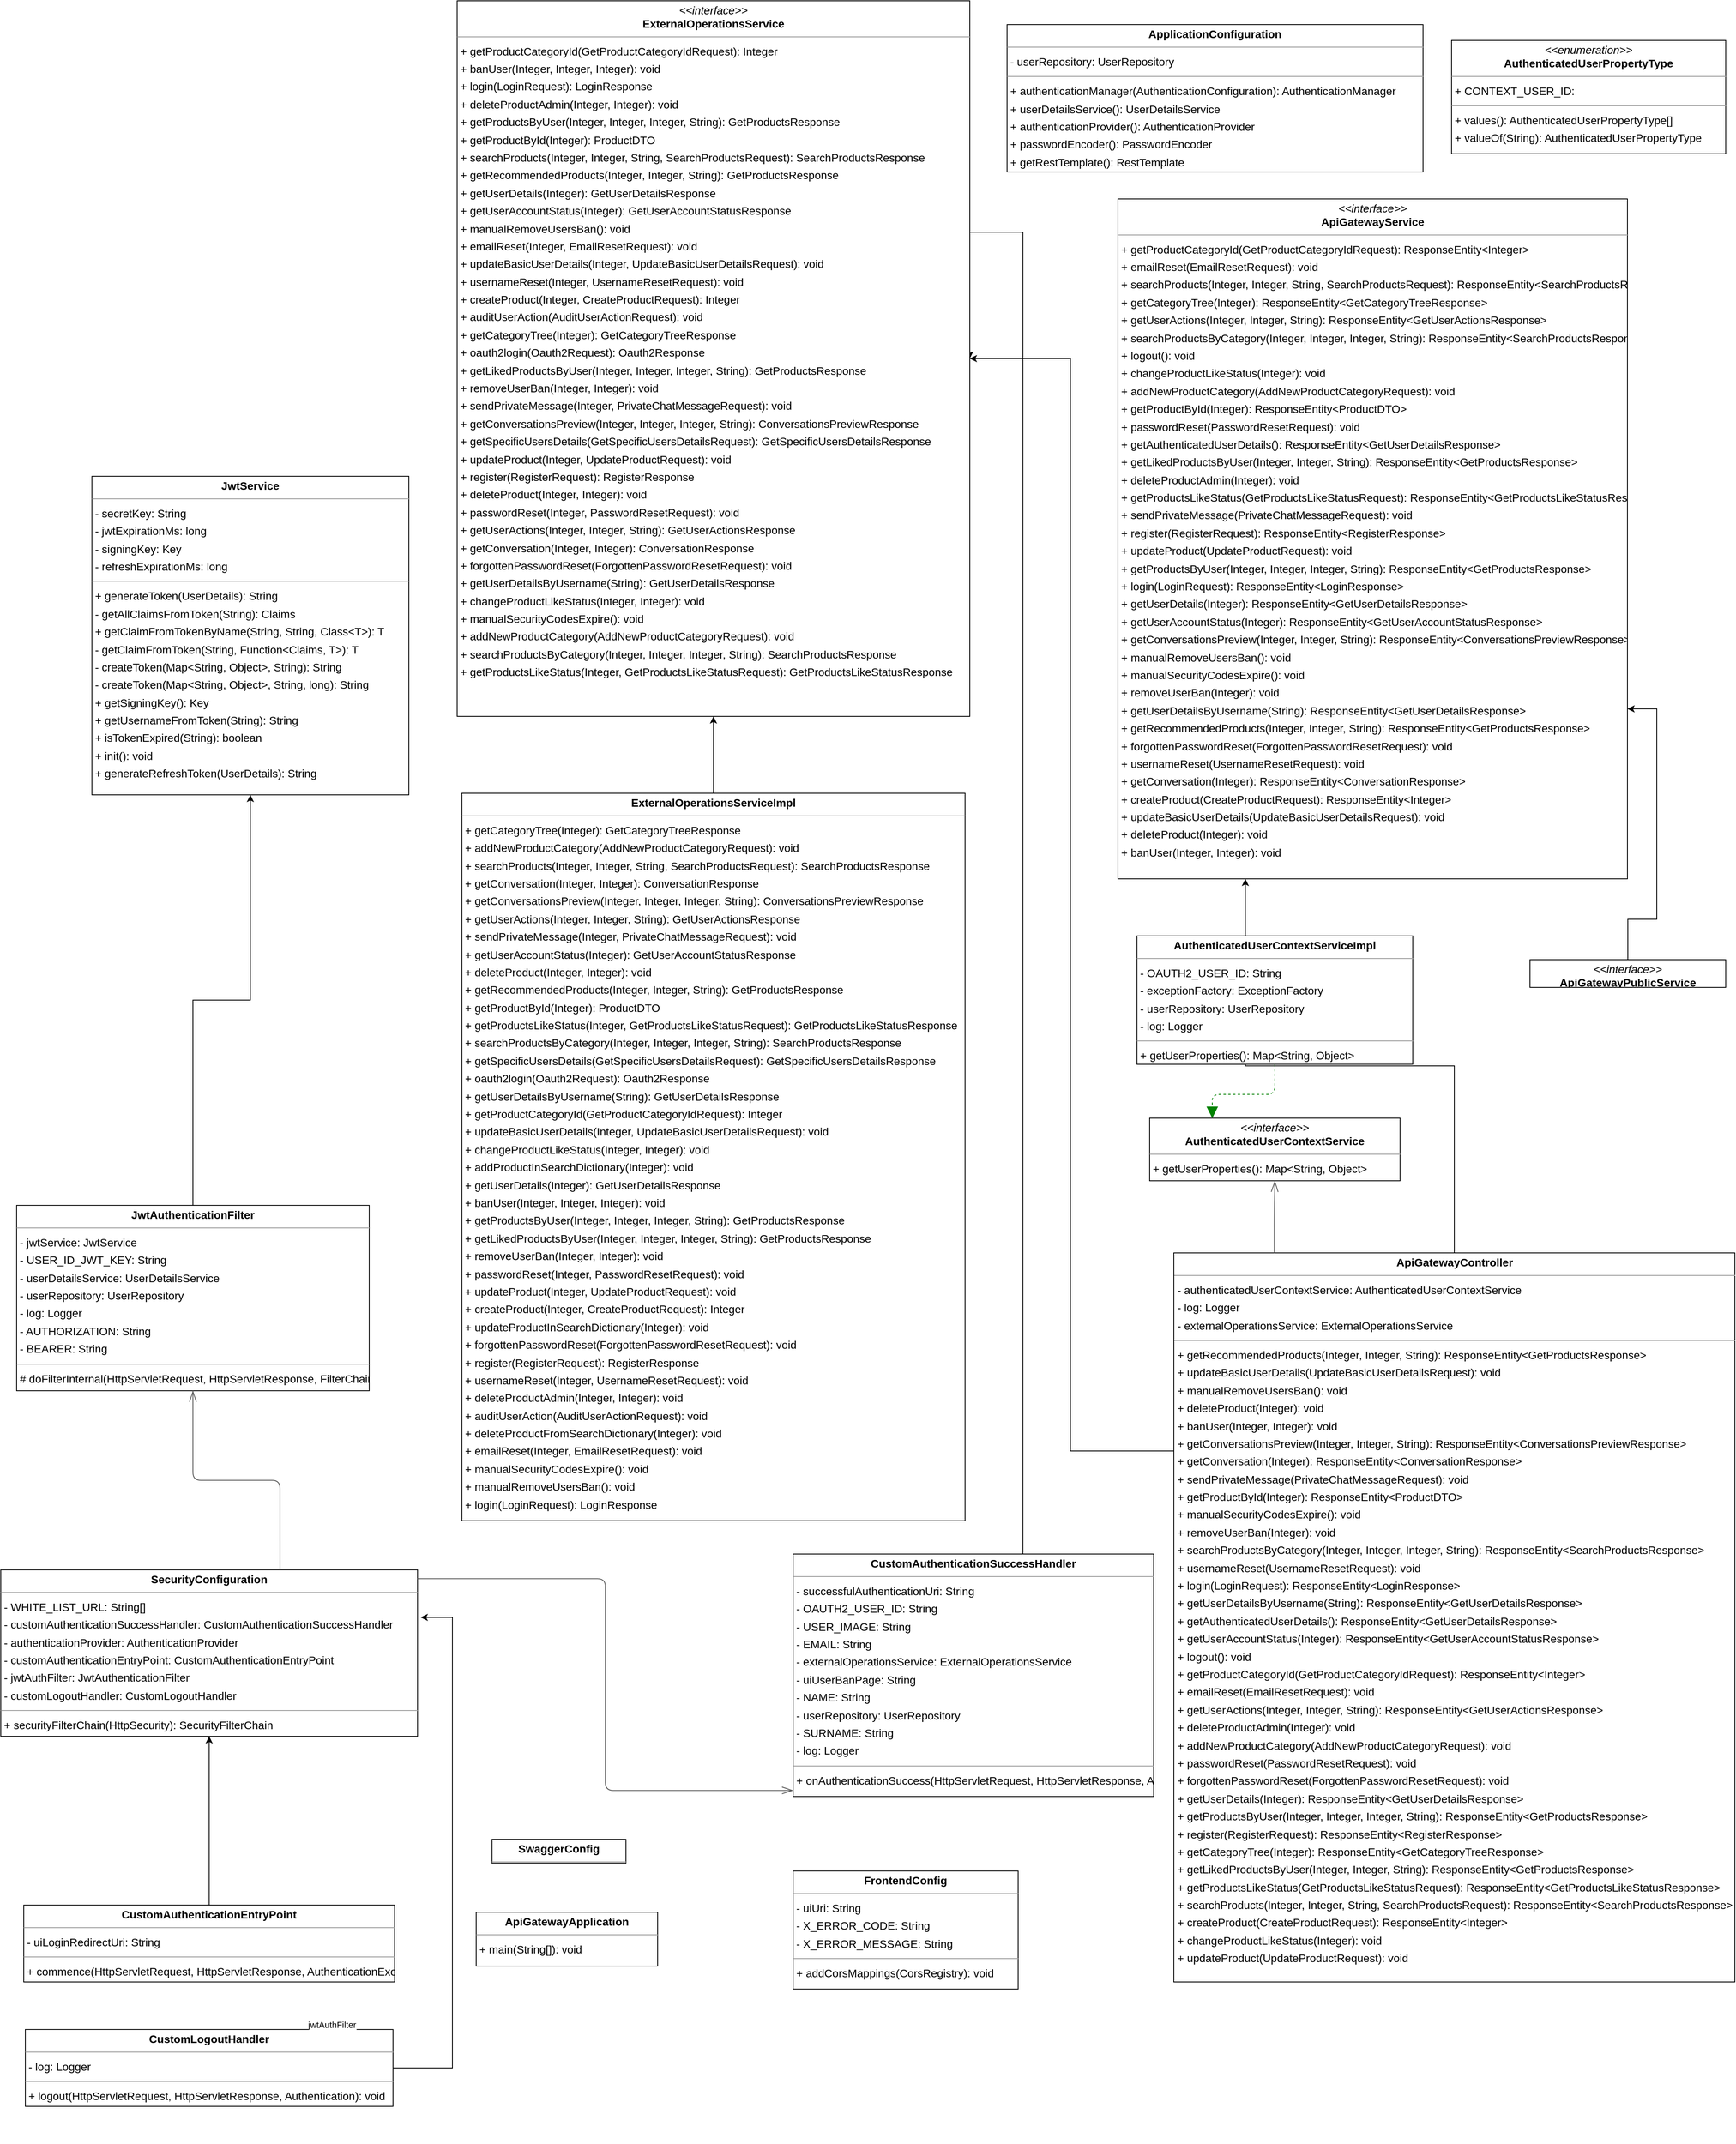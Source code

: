 <mxfile version="24.5.4" type="device">
  <diagram id="2chfn8bRImfI61WlL0k3" name="Page-1">
    <mxGraphModel dx="6136" dy="2744" grid="1" gridSize="10" guides="1" tooltips="1" connect="1" arrows="1" fold="1" page="0" pageScale="1" pageWidth="850" pageHeight="1100" background="none" math="0" shadow="0">
      <root>
        <mxCell id="0" />
        <mxCell id="1" parent="0" />
        <mxCell id="node2" value="&lt;p style=&quot;margin:0px;margin-top:4px;text-align:center;&quot;&gt;&lt;b&gt;ApiGatewayApplication&lt;/b&gt;&lt;/p&gt;&lt;hr size=&quot;1&quot;/&gt;&lt;p style=&quot;margin:0 0 0 4px;line-height:1.6;&quot;&gt;+ main(String[]): void&lt;/p&gt;" style="verticalAlign=top;align=left;overflow=fill;fontSize=14;fontFamily=Helvetica;html=1;rounded=0;shadow=0;comic=0;labelBackgroundColor=none;strokeWidth=1;" parent="1" vertex="1">
          <mxGeometry x="450" y="3002" width="229" height="68" as="geometry" />
        </mxCell>
        <mxCell id="dCIeNN29RQ3_K1Udhdl_-12" style="edgeStyle=orthogonalEdgeStyle;rounded=0;orthogonalLoop=1;jettySize=auto;html=1;entryX=0.25;entryY=1;entryDx=0;entryDy=0;" parent="1" source="node9" target="node7" edge="1">
          <mxGeometry relative="1" as="geometry" />
        </mxCell>
        <mxCell id="dCIeNN29RQ3_K1Udhdl_-15" style="edgeStyle=orthogonalEdgeStyle;rounded=0;orthogonalLoop=1;jettySize=auto;html=1;exitX=0;exitY=0.25;exitDx=0;exitDy=0;entryX=1;entryY=0.5;entryDx=0;entryDy=0;" parent="1" source="node9" target="node13" edge="1">
          <mxGeometry relative="1" as="geometry">
            <Array as="points">
              <mxPoint x="1200" y="2420" />
              <mxPoint x="1200" y="1042" />
            </Array>
          </mxGeometry>
        </mxCell>
        <mxCell id="node9" value="&lt;p style=&quot;margin:0px;margin-top:4px;text-align:center;&quot;&gt;&lt;b&gt;ApiGatewayController&lt;/b&gt;&lt;/p&gt;&lt;hr size=&quot;1&quot;/&gt;&lt;p style=&quot;margin:0 0 0 4px;line-height:1.6;&quot;&gt;- authenticatedUserContextService: AuthenticatedUserContextService&lt;br/&gt;- log: Logger&lt;br/&gt;- externalOperationsService: ExternalOperationsService&lt;/p&gt;&lt;hr size=&quot;1&quot;/&gt;&lt;p style=&quot;margin:0 0 0 4px;line-height:1.6;&quot;&gt;+ getRecommendedProducts(Integer, Integer, String): ResponseEntity&amp;lt;GetProductsResponse&amp;gt;&lt;br/&gt;+ updateBasicUserDetails(UpdateBasicUserDetailsRequest): void&lt;br/&gt;+ manualRemoveUsersBan(): void&lt;br/&gt;+ deleteProduct(Integer): void&lt;br/&gt;+ banUser(Integer, Integer): void&lt;br/&gt;+ getConversationsPreview(Integer, Integer, String): ResponseEntity&amp;lt;ConversationsPreviewResponse&amp;gt;&lt;br/&gt;+ getConversation(Integer): ResponseEntity&amp;lt;ConversationResponse&amp;gt;&lt;br/&gt;+ sendPrivateMessage(PrivateChatMessageRequest): void&lt;br/&gt;+ getProductById(Integer): ResponseEntity&amp;lt;ProductDTO&amp;gt;&lt;br/&gt;+ manualSecurityCodesExpire(): void&lt;br/&gt;+ removeUserBan(Integer): void&lt;br/&gt;+ searchProductsByCategory(Integer, Integer, Integer, String): ResponseEntity&amp;lt;SearchProductsResponse&amp;gt;&lt;br/&gt;+ usernameReset(UsernameResetRequest): void&lt;br/&gt;+ login(LoginRequest): ResponseEntity&amp;lt;LoginResponse&amp;gt;&lt;br/&gt;+ getUserDetailsByUsername(String): ResponseEntity&amp;lt;GetUserDetailsResponse&amp;gt;&lt;br/&gt;+ getAuthenticatedUserDetails(): ResponseEntity&amp;lt;GetUserDetailsResponse&amp;gt;&lt;br/&gt;+ getUserAccountStatus(Integer): ResponseEntity&amp;lt;GetUserAccountStatusResponse&amp;gt;&lt;br/&gt;+ logout(): void&lt;br/&gt;+ getProductCategoryId(GetProductCategoryIdRequest): ResponseEntity&amp;lt;Integer&amp;gt;&lt;br/&gt;+ emailReset(EmailResetRequest): void&lt;br/&gt;+ getUserActions(Integer, Integer, String): ResponseEntity&amp;lt;GetUserActionsResponse&amp;gt;&lt;br/&gt;+ deleteProductAdmin(Integer): void&lt;br/&gt;+ addNewProductCategory(AddNewProductCategoryRequest): void&lt;br/&gt;+ passwordReset(PasswordResetRequest): void&lt;br/&gt;+ forgottenPasswordReset(ForgottenPasswordResetRequest): void&lt;br/&gt;+ getUserDetails(Integer): ResponseEntity&amp;lt;GetUserDetailsResponse&amp;gt;&lt;br/&gt;+ getProductsByUser(Integer, Integer, Integer, String): ResponseEntity&amp;lt;GetProductsResponse&amp;gt;&lt;br/&gt;+ register(RegisterRequest): ResponseEntity&amp;lt;RegisterResponse&amp;gt;&lt;br/&gt;+ getCategoryTree(Integer): ResponseEntity&amp;lt;GetCategoryTreeResponse&amp;gt;&lt;br/&gt;+ getLikedProductsByUser(Integer, Integer, String): ResponseEntity&amp;lt;GetProductsResponse&amp;gt;&lt;br/&gt;+ getProductsLikeStatus(GetProductsLikeStatusRequest): ResponseEntity&amp;lt;GetProductsLikeStatusResponse&amp;gt;&lt;br/&gt;+ searchProducts(Integer, Integer, String, SearchProductsRequest): ResponseEntity&amp;lt;SearchProductsResponse&amp;gt;&lt;br/&gt;+ createProduct(CreateProductRequest): ResponseEntity&amp;lt;Integer&amp;gt;&lt;br/&gt;+ changeProductLikeStatus(Integer): void&lt;br/&gt;+ updateProduct(UpdateProductRequest): void&lt;/p&gt;" style="verticalAlign=top;align=left;overflow=fill;fontSize=14;fontFamily=Helvetica;html=1;rounded=0;shadow=0;comic=0;labelBackgroundColor=none;strokeWidth=1;" parent="1" vertex="1">
          <mxGeometry x="1330.5" y="2170" width="708" height="920" as="geometry" />
        </mxCell>
        <mxCell id="dCIeNN29RQ3_K1Udhdl_-16" style="edgeStyle=orthogonalEdgeStyle;rounded=0;orthogonalLoop=1;jettySize=auto;html=1;entryX=1;entryY=0.75;entryDx=0;entryDy=0;" parent="1" source="node5" target="node7" edge="1">
          <mxGeometry relative="1" as="geometry">
            <Array as="points">
              <mxPoint x="1904" y="1749" />
              <mxPoint x="1940" y="1749" />
              <mxPoint x="1940" y="1484" />
            </Array>
          </mxGeometry>
        </mxCell>
        <mxCell id="node5" value="&lt;p style=&quot;margin:0px;margin-top:4px;text-align:center;&quot;&gt;&lt;i&gt;&amp;lt;&amp;lt;interface&amp;gt;&amp;gt;&lt;/i&gt;&lt;br/&gt;&lt;b&gt;ApiGatewayPublicService&lt;/b&gt;&lt;/p&gt;&lt;hr size=&quot;1&quot;/&gt;" style="verticalAlign=top;align=left;overflow=fill;fontSize=14;fontFamily=Helvetica;html=1;rounded=0;shadow=0;comic=0;labelBackgroundColor=none;strokeWidth=1;" parent="1" vertex="1">
          <mxGeometry x="1780" y="1800" width="247" height="35" as="geometry" />
        </mxCell>
        <mxCell id="node7" value="&lt;p style=&quot;margin:0px;margin-top:4px;text-align:center;&quot;&gt;&lt;i&gt;&amp;lt;&amp;lt;interface&amp;gt;&amp;gt;&lt;/i&gt;&lt;br&gt;&lt;b&gt;ApiGatewayService&lt;/b&gt;&lt;/p&gt;&lt;hr size=&quot;1&quot;&gt;&lt;p style=&quot;margin:0 0 0 4px;line-height:1.6;&quot;&gt;+ getProductCategoryId(GetProductCategoryIdRequest): ResponseEntity&amp;lt;Integer&amp;gt;&lt;br&gt;+ emailReset(EmailResetRequest): void&lt;br&gt;+ searchProducts(Integer, Integer, String, SearchProductsRequest): ResponseEntity&amp;lt;SearchProductsResponse&amp;gt;&lt;br&gt;+ getCategoryTree(Integer): ResponseEntity&amp;lt;GetCategoryTreeResponse&amp;gt;&lt;br&gt;+ getUserActions(Integer, Integer, String): ResponseEntity&amp;lt;GetUserActionsResponse&amp;gt;&lt;br&gt;+ searchProductsByCategory(Integer, Integer, Integer, String): ResponseEntity&amp;lt;SearchProductsResponse&amp;gt;&lt;br&gt;+ logout(): void&lt;br&gt;+ changeProductLikeStatus(Integer): void&lt;br&gt;+ addNewProductCategory(AddNewProductCategoryRequest): void&lt;br&gt;+ getProductById(Integer): ResponseEntity&amp;lt;ProductDTO&amp;gt;&lt;br&gt;+ passwordReset(PasswordResetRequest): void&lt;br&gt;+ getAuthenticatedUserDetails(): ResponseEntity&amp;lt;GetUserDetailsResponse&amp;gt;&lt;br&gt;+ getLikedProductsByUser(Integer, Integer, String): ResponseEntity&amp;lt;GetProductsResponse&amp;gt;&lt;br&gt;+ deleteProductAdmin(Integer): void&lt;br&gt;+ getProductsLikeStatus(GetProductsLikeStatusRequest): ResponseEntity&amp;lt;GetProductsLikeStatusResponse&amp;gt;&lt;br&gt;+ sendPrivateMessage(PrivateChatMessageRequest): void&lt;br&gt;+ register(RegisterRequest): ResponseEntity&amp;lt;RegisterResponse&amp;gt;&lt;br&gt;+ updateProduct(UpdateProductRequest): void&lt;br&gt;+ getProductsByUser(Integer, Integer, Integer, String): ResponseEntity&amp;lt;GetProductsResponse&amp;gt;&lt;br&gt;+ login(LoginRequest): ResponseEntity&amp;lt;LoginResponse&amp;gt;&lt;br&gt;+ getUserDetails(Integer): ResponseEntity&amp;lt;GetUserDetailsResponse&amp;gt;&lt;br&gt;+ getUserAccountStatus(Integer): ResponseEntity&amp;lt;GetUserAccountStatusResponse&amp;gt;&lt;br&gt;+ getConversationsPreview(Integer, Integer, String): ResponseEntity&amp;lt;ConversationsPreviewResponse&amp;gt;&lt;br&gt;+ manualRemoveUsersBan(): void&lt;br&gt;+ manualSecurityCodesExpire(): void&lt;br&gt;+ removeUserBan(Integer): void&lt;br&gt;+ getUserDetailsByUsername(String): ResponseEntity&amp;lt;GetUserDetailsResponse&amp;gt;&lt;br&gt;+ getRecommendedProducts(Integer, Integer, String): ResponseEntity&amp;lt;GetProductsResponse&amp;gt;&lt;br&gt;+ forgottenPasswordReset(ForgottenPasswordResetRequest): void&lt;br&gt;+ usernameReset(UsernameResetRequest): void&lt;br&gt;+ getConversation(Integer): ResponseEntity&amp;lt;ConversationResponse&amp;gt;&lt;br&gt;+ createProduct(CreateProductRequest): ResponseEntity&amp;lt;Integer&amp;gt;&lt;br&gt;+ updateBasicUserDetails(UpdateBasicUserDetailsRequest): void&lt;br&gt;+ deleteProduct(Integer): void&lt;br&gt;+ banUser(Integer, Integer): void&lt;/p&gt;" style="verticalAlign=top;align=left;overflow=fill;fontSize=14;fontFamily=Helvetica;html=1;rounded=0;shadow=0;comic=0;labelBackgroundColor=none;strokeWidth=1;" parent="1" vertex="1">
          <mxGeometry x="1260" y="840" width="643" height="858" as="geometry" />
        </mxCell>
        <mxCell id="node16" value="&lt;p style=&quot;margin:0px;margin-top:4px;text-align:center;&quot;&gt;&lt;b&gt;ApplicationConfiguration&lt;/b&gt;&lt;/p&gt;&lt;hr size=&quot;1&quot;/&gt;&lt;p style=&quot;margin:0 0 0 4px;line-height:1.6;&quot;&gt;- userRepository: UserRepository&lt;/p&gt;&lt;hr size=&quot;1&quot;/&gt;&lt;p style=&quot;margin:0 0 0 4px;line-height:1.6;&quot;&gt;+ authenticationManager(AuthenticationConfiguration): AuthenticationManager&lt;br/&gt;+ userDetailsService(): UserDetailsService&lt;br/&gt;+ authenticationProvider(): AuthenticationProvider&lt;br/&gt;+ passwordEncoder(): PasswordEncoder&lt;br/&gt;+ getRestTemplate(): RestTemplate&lt;/p&gt;" style="verticalAlign=top;align=left;overflow=fill;fontSize=14;fontFamily=Helvetica;html=1;rounded=0;shadow=0;comic=0;labelBackgroundColor=none;strokeWidth=1;" parent="1" vertex="1">
          <mxGeometry x="1120" y="620" width="525" height="186" as="geometry" />
        </mxCell>
        <mxCell id="node8" value="&lt;p style=&quot;margin:0px;margin-top:4px;text-align:center;&quot;&gt;&lt;i&gt;&amp;lt;&amp;lt;interface&amp;gt;&amp;gt;&lt;/i&gt;&lt;br/&gt;&lt;b&gt;AuthenticatedUserContextService&lt;/b&gt;&lt;/p&gt;&lt;hr size=&quot;1&quot;/&gt;&lt;p style=&quot;margin:0 0 0 4px;line-height:1.6;&quot;&gt;+ getUserProperties(): Map&amp;lt;String, Object&amp;gt;&lt;/p&gt;" style="verticalAlign=top;align=left;overflow=fill;fontSize=14;fontFamily=Helvetica;html=1;rounded=0;shadow=0;comic=0;labelBackgroundColor=none;strokeWidth=1;" parent="1" vertex="1">
          <mxGeometry x="1300" y="2000" width="316" height="79" as="geometry" />
        </mxCell>
        <mxCell id="node17" value="&lt;p style=&quot;margin:0px;margin-top:4px;text-align:center;&quot;&gt;&lt;b&gt;AuthenticatedUserContextServiceImpl&lt;/b&gt;&lt;/p&gt;&lt;hr size=&quot;1&quot;/&gt;&lt;p style=&quot;margin:0 0 0 4px;line-height:1.6;&quot;&gt;- OAUTH2_USER_ID: String&lt;br/&gt;- exceptionFactory: ExceptionFactory&lt;br/&gt;- userRepository: UserRepository&lt;br/&gt;- log: Logger&lt;/p&gt;&lt;hr size=&quot;1&quot;/&gt;&lt;p style=&quot;margin:0 0 0 4px;line-height:1.6;&quot;&gt;+ getUserProperties(): Map&amp;lt;String, Object&amp;gt;&lt;/p&gt;" style="verticalAlign=top;align=left;overflow=fill;fontSize=14;fontFamily=Helvetica;html=1;rounded=0;shadow=0;comic=0;labelBackgroundColor=none;strokeWidth=1;" parent="1" vertex="1">
          <mxGeometry x="1284" y="1770" width="348" height="162" as="geometry" />
        </mxCell>
        <mxCell id="node15" value="&lt;p style=&quot;margin:0px;margin-top:4px;text-align:center;&quot;&gt;&lt;i&gt;&amp;lt;&amp;lt;enumeration&amp;gt;&amp;gt;&lt;/i&gt;&lt;br/&gt;&lt;b&gt;AuthenticatedUserPropertyType&lt;/b&gt;&lt;/p&gt;&lt;hr size=&quot;1&quot;/&gt;&lt;p style=&quot;margin:0 0 0 4px;line-height:1.6;&quot;&gt;+ CONTEXT_USER_ID: &lt;/p&gt;&lt;hr size=&quot;1&quot;/&gt;&lt;p style=&quot;margin:0 0 0 4px;line-height:1.6;&quot;&gt;+ values(): AuthenticatedUserPropertyType[]&lt;br/&gt;+ valueOf(String): AuthenticatedUserPropertyType&lt;/p&gt;" style="verticalAlign=top;align=left;overflow=fill;fontSize=14;fontFamily=Helvetica;html=1;rounded=0;shadow=0;comic=0;labelBackgroundColor=none;strokeWidth=1;" parent="1" vertex="1">
          <mxGeometry x="1681" y="640" width="346" height="143" as="geometry" />
        </mxCell>
        <mxCell id="dCIeNN29RQ3_K1Udhdl_-5" style="edgeStyle=orthogonalEdgeStyle;rounded=0;orthogonalLoop=1;jettySize=auto;html=1;" parent="1" source="node12" target="node6" edge="1">
          <mxGeometry relative="1" as="geometry" />
        </mxCell>
        <mxCell id="node12" value="&lt;p style=&quot;margin:0px;margin-top:4px;text-align:center;&quot;&gt;&lt;b&gt;CustomAuthenticationEntryPoint&lt;/b&gt;&lt;/p&gt;&lt;hr size=&quot;1&quot;/&gt;&lt;p style=&quot;margin:0 0 0 4px;line-height:1.6;&quot;&gt;- uiLoginRedirectUri: String&lt;/p&gt;&lt;hr size=&quot;1&quot;/&gt;&lt;p style=&quot;margin:0 0 0 4px;line-height:1.6;&quot;&gt;+ commence(HttpServletRequest, HttpServletResponse, AuthenticationException): void&lt;/p&gt;" style="verticalAlign=top;align=left;overflow=fill;fontSize=14;fontFamily=Helvetica;html=1;rounded=0;shadow=0;comic=0;labelBackgroundColor=none;strokeWidth=1;" parent="1" vertex="1">
          <mxGeometry x="-121" y="2993" width="468" height="97" as="geometry" />
        </mxCell>
        <mxCell id="dCIeNN29RQ3_K1Udhdl_-10" style="edgeStyle=orthogonalEdgeStyle;rounded=0;orthogonalLoop=1;jettySize=auto;html=1;entryX=1;entryY=0.5;entryDx=0;entryDy=0;" parent="1" source="node3" target="node13" edge="1">
          <mxGeometry relative="1" as="geometry">
            <Array as="points">
              <mxPoint x="1140" y="882" />
            </Array>
          </mxGeometry>
        </mxCell>
        <mxCell id="node3" value="&lt;p style=&quot;margin:0px;margin-top:4px;text-align:center;&quot;&gt;&lt;b&gt;CustomAuthenticationSuccessHandler&lt;/b&gt;&lt;/p&gt;&lt;hr size=&quot;1&quot;/&gt;&lt;p style=&quot;margin:0 0 0 4px;line-height:1.6;&quot;&gt;- successfulAuthenticationUri: String&lt;br/&gt;- OAUTH2_USER_ID: String&lt;br/&gt;- USER_IMAGE: String&lt;br/&gt;- EMAIL: String&lt;br/&gt;- externalOperationsService: ExternalOperationsService&lt;br/&gt;- uiUserBanPage: String&lt;br/&gt;- NAME: String&lt;br/&gt;- userRepository: UserRepository&lt;br/&gt;- SURNAME: String&lt;br/&gt;- log: Logger&lt;/p&gt;&lt;hr size=&quot;1&quot;/&gt;&lt;p style=&quot;margin:0 0 0 4px;line-height:1.6;&quot;&gt;+ onAuthenticationSuccess(HttpServletRequest, HttpServletResponse, Authentication): void&lt;/p&gt;" style="verticalAlign=top;align=left;overflow=fill;fontSize=14;fontFamily=Helvetica;html=1;rounded=0;shadow=0;comic=0;labelBackgroundColor=none;strokeWidth=1;" parent="1" vertex="1">
          <mxGeometry x="850" y="2550" width="455" height="306" as="geometry" />
        </mxCell>
        <mxCell id="dCIeNN29RQ3_K1Udhdl_-8" style="edgeStyle=orthogonalEdgeStyle;rounded=0;orthogonalLoop=1;jettySize=auto;html=1;" parent="1" source="node10" edge="1">
          <mxGeometry relative="1" as="geometry">
            <mxPoint x="380" y="2630" as="targetPoint" />
            <Array as="points">
              <mxPoint x="420" y="3199" />
              <mxPoint x="420" y="2630" />
            </Array>
          </mxGeometry>
        </mxCell>
        <mxCell id="node10" value="&lt;p style=&quot;margin:0px;margin-top:4px;text-align:center;&quot;&gt;&lt;b&gt;CustomLogoutHandler&lt;/b&gt;&lt;/p&gt;&lt;hr size=&quot;1&quot;/&gt;&lt;p style=&quot;margin:0 0 0 4px;line-height:1.6;&quot;&gt;- log: Logger&lt;/p&gt;&lt;hr size=&quot;1&quot;/&gt;&lt;p style=&quot;margin:0 0 0 4px;line-height:1.6;&quot;&gt;+ logout(HttpServletRequest, HttpServletResponse, Authentication): void&lt;/p&gt;" style="verticalAlign=top;align=left;overflow=fill;fontSize=14;fontFamily=Helvetica;html=1;rounded=0;shadow=0;comic=0;labelBackgroundColor=none;strokeWidth=1;" parent="1" vertex="1">
          <mxGeometry x="-119" y="3150" width="464" height="97" as="geometry" />
        </mxCell>
        <mxCell id="node13" value="&lt;p style=&quot;margin:0px;margin-top:4px;text-align:center;&quot;&gt;&lt;i&gt;&amp;lt;&amp;lt;interface&amp;gt;&amp;gt;&lt;/i&gt;&lt;br/&gt;&lt;b&gt;ExternalOperationsService&lt;/b&gt;&lt;/p&gt;&lt;hr size=&quot;1&quot;/&gt;&lt;p style=&quot;margin:0 0 0 4px;line-height:1.6;&quot;&gt;+ getProductCategoryId(GetProductCategoryIdRequest): Integer&lt;br/&gt;+ banUser(Integer, Integer, Integer): void&lt;br/&gt;+ login(LoginRequest): LoginResponse&lt;br/&gt;+ deleteProductAdmin(Integer, Integer): void&lt;br/&gt;+ getProductsByUser(Integer, Integer, Integer, String): GetProductsResponse&lt;br/&gt;+ getProductById(Integer): ProductDTO&lt;br/&gt;+ searchProducts(Integer, Integer, String, SearchProductsRequest): SearchProductsResponse&lt;br/&gt;+ getRecommendedProducts(Integer, Integer, String): GetProductsResponse&lt;br/&gt;+ getUserDetails(Integer): GetUserDetailsResponse&lt;br/&gt;+ getUserAccountStatus(Integer): GetUserAccountStatusResponse&lt;br/&gt;+ manualRemoveUsersBan(): void&lt;br/&gt;+ emailReset(Integer, EmailResetRequest): void&lt;br/&gt;+ updateBasicUserDetails(Integer, UpdateBasicUserDetailsRequest): void&lt;br/&gt;+ usernameReset(Integer, UsernameResetRequest): void&lt;br/&gt;+ createProduct(Integer, CreateProductRequest): Integer&lt;br/&gt;+ auditUserAction(AuditUserActionRequest): void&lt;br/&gt;+ getCategoryTree(Integer): GetCategoryTreeResponse&lt;br/&gt;+ oauth2login(Oauth2Request): Oauth2Response&lt;br/&gt;+ getLikedProductsByUser(Integer, Integer, Integer, String): GetProductsResponse&lt;br/&gt;+ removeUserBan(Integer, Integer): void&lt;br/&gt;+ sendPrivateMessage(Integer, PrivateChatMessageRequest): void&lt;br/&gt;+ getConversationsPreview(Integer, Integer, Integer, String): ConversationsPreviewResponse&lt;br/&gt;+ getSpecificUsersDetails(GetSpecificUsersDetailsRequest): GetSpecificUsersDetailsResponse&lt;br/&gt;+ updateProduct(Integer, UpdateProductRequest): void&lt;br/&gt;+ register(RegisterRequest): RegisterResponse&lt;br/&gt;+ deleteProduct(Integer, Integer): void&lt;br/&gt;+ passwordReset(Integer, PasswordResetRequest): void&lt;br/&gt;+ getUserActions(Integer, Integer, String): GetUserActionsResponse&lt;br/&gt;+ getConversation(Integer, Integer): ConversationResponse&lt;br/&gt;+ forgottenPasswordReset(ForgottenPasswordResetRequest): void&lt;br/&gt;+ getUserDetailsByUsername(String): GetUserDetailsResponse&lt;br/&gt;+ changeProductLikeStatus(Integer, Integer): void&lt;br/&gt;+ manualSecurityCodesExpire(): void&lt;br/&gt;+ addNewProductCategory(AddNewProductCategoryRequest): void&lt;br/&gt;+ searchProductsByCategory(Integer, Integer, Integer, String): SearchProductsResponse&lt;br/&gt;+ getProductsLikeStatus(Integer, GetProductsLikeStatusRequest): GetProductsLikeStatusResponse&lt;/p&gt;" style="verticalAlign=top;align=left;overflow=fill;fontSize=14;fontFamily=Helvetica;html=1;rounded=0;shadow=0;comic=0;labelBackgroundColor=none;strokeWidth=1;" parent="1" vertex="1">
          <mxGeometry x="426" y="590" width="647" height="903" as="geometry" />
        </mxCell>
        <mxCell id="dCIeNN29RQ3_K1Udhdl_-9" style="edgeStyle=orthogonalEdgeStyle;rounded=0;orthogonalLoop=1;jettySize=auto;html=1;entryX=0.5;entryY=1;entryDx=0;entryDy=0;" parent="1" source="node14" target="node13" edge="1">
          <mxGeometry relative="1" as="geometry" />
        </mxCell>
        <mxCell id="node14" value="&lt;p style=&quot;margin:0px;margin-top:4px;text-align:center;&quot;&gt;&lt;b&gt;ExternalOperationsServiceImpl&lt;/b&gt;&lt;/p&gt;&lt;hr size=&quot;1&quot;&gt;&lt;p style=&quot;margin:0 0 0 4px;line-height:1.6;&quot;&gt;+ getCategoryTree(Integer): GetCategoryTreeResponse&lt;br&gt;+ addNewProductCategory(AddNewProductCategoryRequest): void&lt;br&gt;+ searchProducts(Integer, Integer, String, SearchProductsRequest): SearchProductsResponse&lt;br&gt;+ getConversation(Integer, Integer): ConversationResponse&lt;br&gt;+ getConversationsPreview(Integer, Integer, Integer, String): ConversationsPreviewResponse&lt;br&gt;+ getUserActions(Integer, Integer, String): GetUserActionsResponse&lt;br&gt;+ sendPrivateMessage(Integer, PrivateChatMessageRequest): void&lt;br&gt;+ getUserAccountStatus(Integer): GetUserAccountStatusResponse&lt;br&gt;+ deleteProduct(Integer, Integer): void&lt;br&gt;+ getRecommendedProducts(Integer, Integer, String): GetProductsResponse&lt;br&gt;+ getProductById(Integer): ProductDTO&lt;br&gt;+ getProductsLikeStatus(Integer, GetProductsLikeStatusRequest): GetProductsLikeStatusResponse&lt;br&gt;+ searchProductsByCategory(Integer, Integer, Integer, String): SearchProductsResponse&lt;br&gt;+ getSpecificUsersDetails(GetSpecificUsersDetailsRequest): GetSpecificUsersDetailsResponse&lt;br&gt;+ oauth2login(Oauth2Request): Oauth2Response&lt;br&gt;+ getUserDetailsByUsername(String): GetUserDetailsResponse&lt;br&gt;+ getProductCategoryId(GetProductCategoryIdRequest): Integer&lt;br&gt;+ updateBasicUserDetails(Integer, UpdateBasicUserDetailsRequest): void&lt;br&gt;+ changeProductLikeStatus(Integer, Integer): void&lt;br&gt;+ addProductInSearchDictionary(Integer): void&lt;br&gt;+ getUserDetails(Integer): GetUserDetailsResponse&lt;br&gt;+ banUser(Integer, Integer, Integer): void&lt;br&gt;+ getProductsByUser(Integer, Integer, Integer, String): GetProductsResponse&lt;br&gt;+ getLikedProductsByUser(Integer, Integer, Integer, String): GetProductsResponse&lt;br&gt;+ removeUserBan(Integer, Integer): void&lt;br&gt;+ passwordReset(Integer, PasswordResetRequest): void&lt;br&gt;+ updateProduct(Integer, UpdateProductRequest): void&lt;br&gt;+ createProduct(Integer, CreateProductRequest): Integer&lt;br&gt;+ updateProductInSearchDictionary(Integer): void&lt;br&gt;+ forgottenPasswordReset(ForgottenPasswordResetRequest): void&lt;br&gt;+ register(RegisterRequest): RegisterResponse&lt;br&gt;+ usernameReset(Integer, UsernameResetRequest): void&lt;br&gt;+ deleteProductAdmin(Integer, Integer): void&lt;br&gt;+ auditUserAction(AuditUserActionRequest): void&lt;br&gt;+ deleteProductFromSearchDictionary(Integer): void&lt;br&gt;+ emailReset(Integer, EmailResetRequest): void&lt;br&gt;+ manualSecurityCodesExpire(): void&lt;br&gt;+ manualRemoveUsersBan(): void&lt;br&gt;+ login(LoginRequest): LoginResponse&lt;/p&gt;" style="verticalAlign=top;align=left;overflow=fill;fontSize=14;fontFamily=Helvetica;html=1;rounded=0;shadow=0;comic=0;labelBackgroundColor=none;strokeWidth=1;" parent="1" vertex="1">
          <mxGeometry x="432" y="1590" width="635" height="918" as="geometry" />
        </mxCell>
        <mxCell id="node0" value="&lt;p style=&quot;margin:0px;margin-top:4px;text-align:center;&quot;&gt;&lt;b&gt;FrontendConfig&lt;/b&gt;&lt;/p&gt;&lt;hr size=&quot;1&quot;/&gt;&lt;p style=&quot;margin:0 0 0 4px;line-height:1.6;&quot;&gt;- uiUri: String&lt;br/&gt;- X_ERROR_CODE: String&lt;br/&gt;- X_ERROR_MESSAGE: String&lt;/p&gt;&lt;hr size=&quot;1&quot;/&gt;&lt;p style=&quot;margin:0 0 0 4px;line-height:1.6;&quot;&gt;+ addCorsMappings(CorsRegistry): void&lt;/p&gt;" style="verticalAlign=top;align=left;overflow=fill;fontSize=14;fontFamily=Helvetica;html=1;rounded=0;shadow=0;comic=0;labelBackgroundColor=none;strokeWidth=1;" parent="1" vertex="1">
          <mxGeometry x="850" y="2950" width="284" height="149" as="geometry" />
        </mxCell>
        <mxCell id="dCIeNN29RQ3_K1Udhdl_-4" style="edgeStyle=orthogonalEdgeStyle;rounded=0;orthogonalLoop=1;jettySize=auto;html=1;" parent="1" source="node1" target="node11" edge="1">
          <mxGeometry relative="1" as="geometry" />
        </mxCell>
        <mxCell id="node1" value="&lt;p style=&quot;margin:0px;margin-top:4px;text-align:center;&quot;&gt;&lt;b&gt;JwtAuthenticationFilter&lt;/b&gt;&lt;/p&gt;&lt;hr size=&quot;1&quot;/&gt;&lt;p style=&quot;margin:0 0 0 4px;line-height:1.6;&quot;&gt;- jwtService: JwtService&lt;br/&gt;- USER_ID_JWT_KEY: String&lt;br/&gt;- userDetailsService: UserDetailsService&lt;br/&gt;- userRepository: UserRepository&lt;br/&gt;- log: Logger&lt;br/&gt;- AUTHORIZATION: String&lt;br/&gt;- BEARER: String&lt;/p&gt;&lt;hr size=&quot;1&quot;/&gt;&lt;p style=&quot;margin:0 0 0 4px;line-height:1.6;&quot;&gt;# doFilterInternal(HttpServletRequest, HttpServletResponse, FilterChain): void&lt;/p&gt;" style="verticalAlign=top;align=left;overflow=fill;fontSize=14;fontFamily=Helvetica;html=1;rounded=0;shadow=0;comic=0;labelBackgroundColor=none;strokeWidth=1;" parent="1" vertex="1">
          <mxGeometry x="-130" y="2110" width="445" height="234" as="geometry" />
        </mxCell>
        <mxCell id="node11" value="&lt;p style=&quot;margin:0px;margin-top:4px;text-align:center;&quot;&gt;&lt;b&gt;JwtService&lt;/b&gt;&lt;/p&gt;&lt;hr size=&quot;1&quot;/&gt;&lt;p style=&quot;margin:0 0 0 4px;line-height:1.6;&quot;&gt;- secretKey: String&lt;br/&gt;- jwtExpirationMs: long&lt;br/&gt;- signingKey: Key&lt;br/&gt;- refreshExpirationMs: long&lt;/p&gt;&lt;hr size=&quot;1&quot;/&gt;&lt;p style=&quot;margin:0 0 0 4px;line-height:1.6;&quot;&gt;+ generateToken(UserDetails): String&lt;br/&gt;- getAllClaimsFromToken(String): Claims&lt;br/&gt;+ getClaimFromTokenByName(String, String, Class&amp;lt;T&amp;gt;): T&lt;br/&gt;- getClaimFromToken(String, Function&amp;lt;Claims, T&amp;gt;): T&lt;br/&gt;- createToken(Map&amp;lt;String, Object&amp;gt;, String): String&lt;br/&gt;- createToken(Map&amp;lt;String, Object&amp;gt;, String, long): String&lt;br/&gt;+ getSigningKey(): Key&lt;br/&gt;+ getUsernameFromToken(String): String&lt;br/&gt;+ isTokenExpired(String): boolean&lt;br/&gt;+ init(): void&lt;br/&gt;+ generateRefreshToken(UserDetails): String&lt;/p&gt;" style="verticalAlign=top;align=left;overflow=fill;fontSize=14;fontFamily=Helvetica;html=1;rounded=0;shadow=0;comic=0;labelBackgroundColor=none;strokeWidth=1;" parent="1" vertex="1">
          <mxGeometry x="-35" y="1190" width="400" height="402" as="geometry" />
        </mxCell>
        <mxCell id="node6" value="&lt;p style=&quot;margin:0px;margin-top:4px;text-align:center;&quot;&gt;&lt;b&gt;SecurityConfiguration&lt;/b&gt;&lt;/p&gt;&lt;hr size=&quot;1&quot;/&gt;&lt;p style=&quot;margin:0 0 0 4px;line-height:1.6;&quot;&gt;- WHITE_LIST_URL: String[]&lt;br/&gt;- customAuthenticationSuccessHandler: CustomAuthenticationSuccessHandler&lt;br/&gt;- authenticationProvider: AuthenticationProvider&lt;br/&gt;- customAuthenticationEntryPoint: CustomAuthenticationEntryPoint&lt;br/&gt;- jwtAuthFilter: JwtAuthenticationFilter&lt;br/&gt;- customLogoutHandler: CustomLogoutHandler&lt;/p&gt;&lt;hr size=&quot;1&quot;/&gt;&lt;p style=&quot;margin:0 0 0 4px;line-height:1.6;&quot;&gt;+ securityFilterChain(HttpSecurity): SecurityFilterChain&lt;/p&gt;" style="verticalAlign=top;align=left;overflow=fill;fontSize=14;fontFamily=Helvetica;html=1;rounded=0;shadow=0;comic=0;labelBackgroundColor=none;strokeWidth=1;" parent="1" vertex="1">
          <mxGeometry x="-150" y="2570" width="526" height="210" as="geometry" />
        </mxCell>
        <mxCell id="node4" value="&lt;p style=&quot;margin:0px;margin-top:4px;text-align:center;&quot;&gt;&lt;b&gt;SwaggerConfig&lt;/b&gt;&lt;/p&gt;&lt;hr size=&quot;1&quot;/&gt;" style="verticalAlign=top;align=left;overflow=fill;fontSize=14;fontFamily=Helvetica;html=1;rounded=0;shadow=0;comic=0;labelBackgroundColor=none;strokeWidth=1;" parent="1" vertex="1">
          <mxGeometry x="470" y="2910" width="169" height="30" as="geometry" />
        </mxCell>
        <mxCell id="edge7" value="" style="html=1;rounded=1;edgeStyle=orthogonalEdgeStyle;dashed=0;startArrow=diamondThinstartSize=12;endArrow=openThin;endSize=12;strokeColor=#595959;exitX=0.179;exitY=0.000;exitDx=0;exitDy=0;entryX=0.500;entryY=1.001;entryDx=0;entryDy=0;" parent="1" source="node9" target="node8" edge="1">
          <mxGeometry width="50" height="50" relative="1" as="geometry">
            <Array as="points" />
          </mxGeometry>
        </mxCell>
        <mxCell id="label42" value="" style="edgeLabel;resizable=0;html=1;align=left;verticalAlign=top;strokeColor=default;" parent="edge7" vertex="1" connectable="0">
          <mxGeometry x="1598" y="1404" as="geometry" />
        </mxCell>
        <mxCell id="label46" value="" style="edgeLabel;resizable=0;html=1;align=left;verticalAlign=top;strokeColor=default;" parent="edge7" vertex="1" connectable="0">
          <mxGeometry x="1614" y="1916" as="geometry" />
        </mxCell>
        <mxCell id="label47" value="" style="edgeLabel;resizable=0;html=1;align=left;verticalAlign=top;strokeColor=default;" parent="edge7" vertex="1" connectable="0">
          <mxGeometry x="1530" y="2117" as="geometry" />
        </mxCell>
        <mxCell id="edge0" value="" style="html=1;rounded=1;edgeStyle=orthogonalEdgeStyle;dashed=1;startArrow=none;endArrow=block;endSize=12;strokeColor=#008200;exitX=0.5;exitY=1;exitDx=0;exitDy=0;entryX=0.25;entryY=0;entryDx=0;entryDy=0;" parent="1" source="node17" target="node8" edge="1">
          <mxGeometry width="50" height="50" relative="1" as="geometry">
            <Array as="points">
              <mxPoint x="1458" y="1970" />
              <mxPoint x="1379" y="1970" />
            </Array>
          </mxGeometry>
        </mxCell>
        <mxCell id="edge9" value="" style="html=1;rounded=1;edgeStyle=orthogonalEdgeStyle;dashed=0;startArrow=diamondThinstartSize=12;endArrow=openThin;endSize=12;strokeColor=#595959;exitX=1.000;exitY=0.053;exitDx=0;exitDy=0;entryX=0.000;entryY=0.975;entryDx=0;entryDy=0;" parent="1" source="node6" target="node3" edge="1">
          <mxGeometry width="50" height="50" relative="1" as="geometry">
            <Array as="points" />
          </mxGeometry>
        </mxCell>
        <mxCell id="label54" value="" style="edgeLabel;resizable=0;html=1;align=left;verticalAlign=top;strokeColor=default;" parent="edge9" vertex="1" connectable="0">
          <mxGeometry x="727" y="3181" as="geometry" />
        </mxCell>
        <mxCell id="label58" value="" style="edgeLabel;resizable=0;html=1;align=left;verticalAlign=top;strokeColor=default;" parent="edge9" vertex="1" connectable="0">
          <mxGeometry x="439" y="3181" as="geometry" />
        </mxCell>
        <mxCell id="label59" value="" style="edgeLabel;resizable=0;html=1;align=left;verticalAlign=top;strokeColor=default;" parent="edge9" vertex="1" connectable="0">
          <mxGeometry x="662" y="3293" as="geometry" />
        </mxCell>
        <mxCell id="edge10" value="" style="html=1;rounded=1;edgeStyle=orthogonalEdgeStyle;dashed=0;startArrow=diamondThinstartSize=12;endArrow=openThin;endSize=12;strokeColor=#595959;exitX=0.670;exitY=0.000;exitDx=0;exitDy=0;entryX=0.500;entryY=1.000;entryDx=0;entryDy=0;" parent="1" source="node6" target="node1" edge="1">
          <mxGeometry width="50" height="50" relative="1" as="geometry">
            <Array as="points" />
          </mxGeometry>
        </mxCell>
        <mxCell id="label60" value="" style="edgeLabel;resizable=0;html=1;align=left;verticalAlign=top;strokeColor=default;" parent="edge10" vertex="1" connectable="0">
          <mxGeometry x="225" y="3131" as="geometry" />
        </mxCell>
        <mxCell id="label64" value="" style="edgeLabel;resizable=0;html=1;align=left;verticalAlign=top;strokeColor=default;" parent="edge10" vertex="1" connectable="0">
          <mxGeometry x="185" y="3159" as="geometry" />
        </mxCell>
        <mxCell id="label65" value="jwtAuthFilter" style="edgeLabel;resizable=0;html=1;align=left;verticalAlign=top;strokeColor=default;" parent="edge10" vertex="1" connectable="0">
          <mxGeometry x="236" y="3131" as="geometry" />
        </mxCell>
      </root>
    </mxGraphModel>
  </diagram>
</mxfile>
